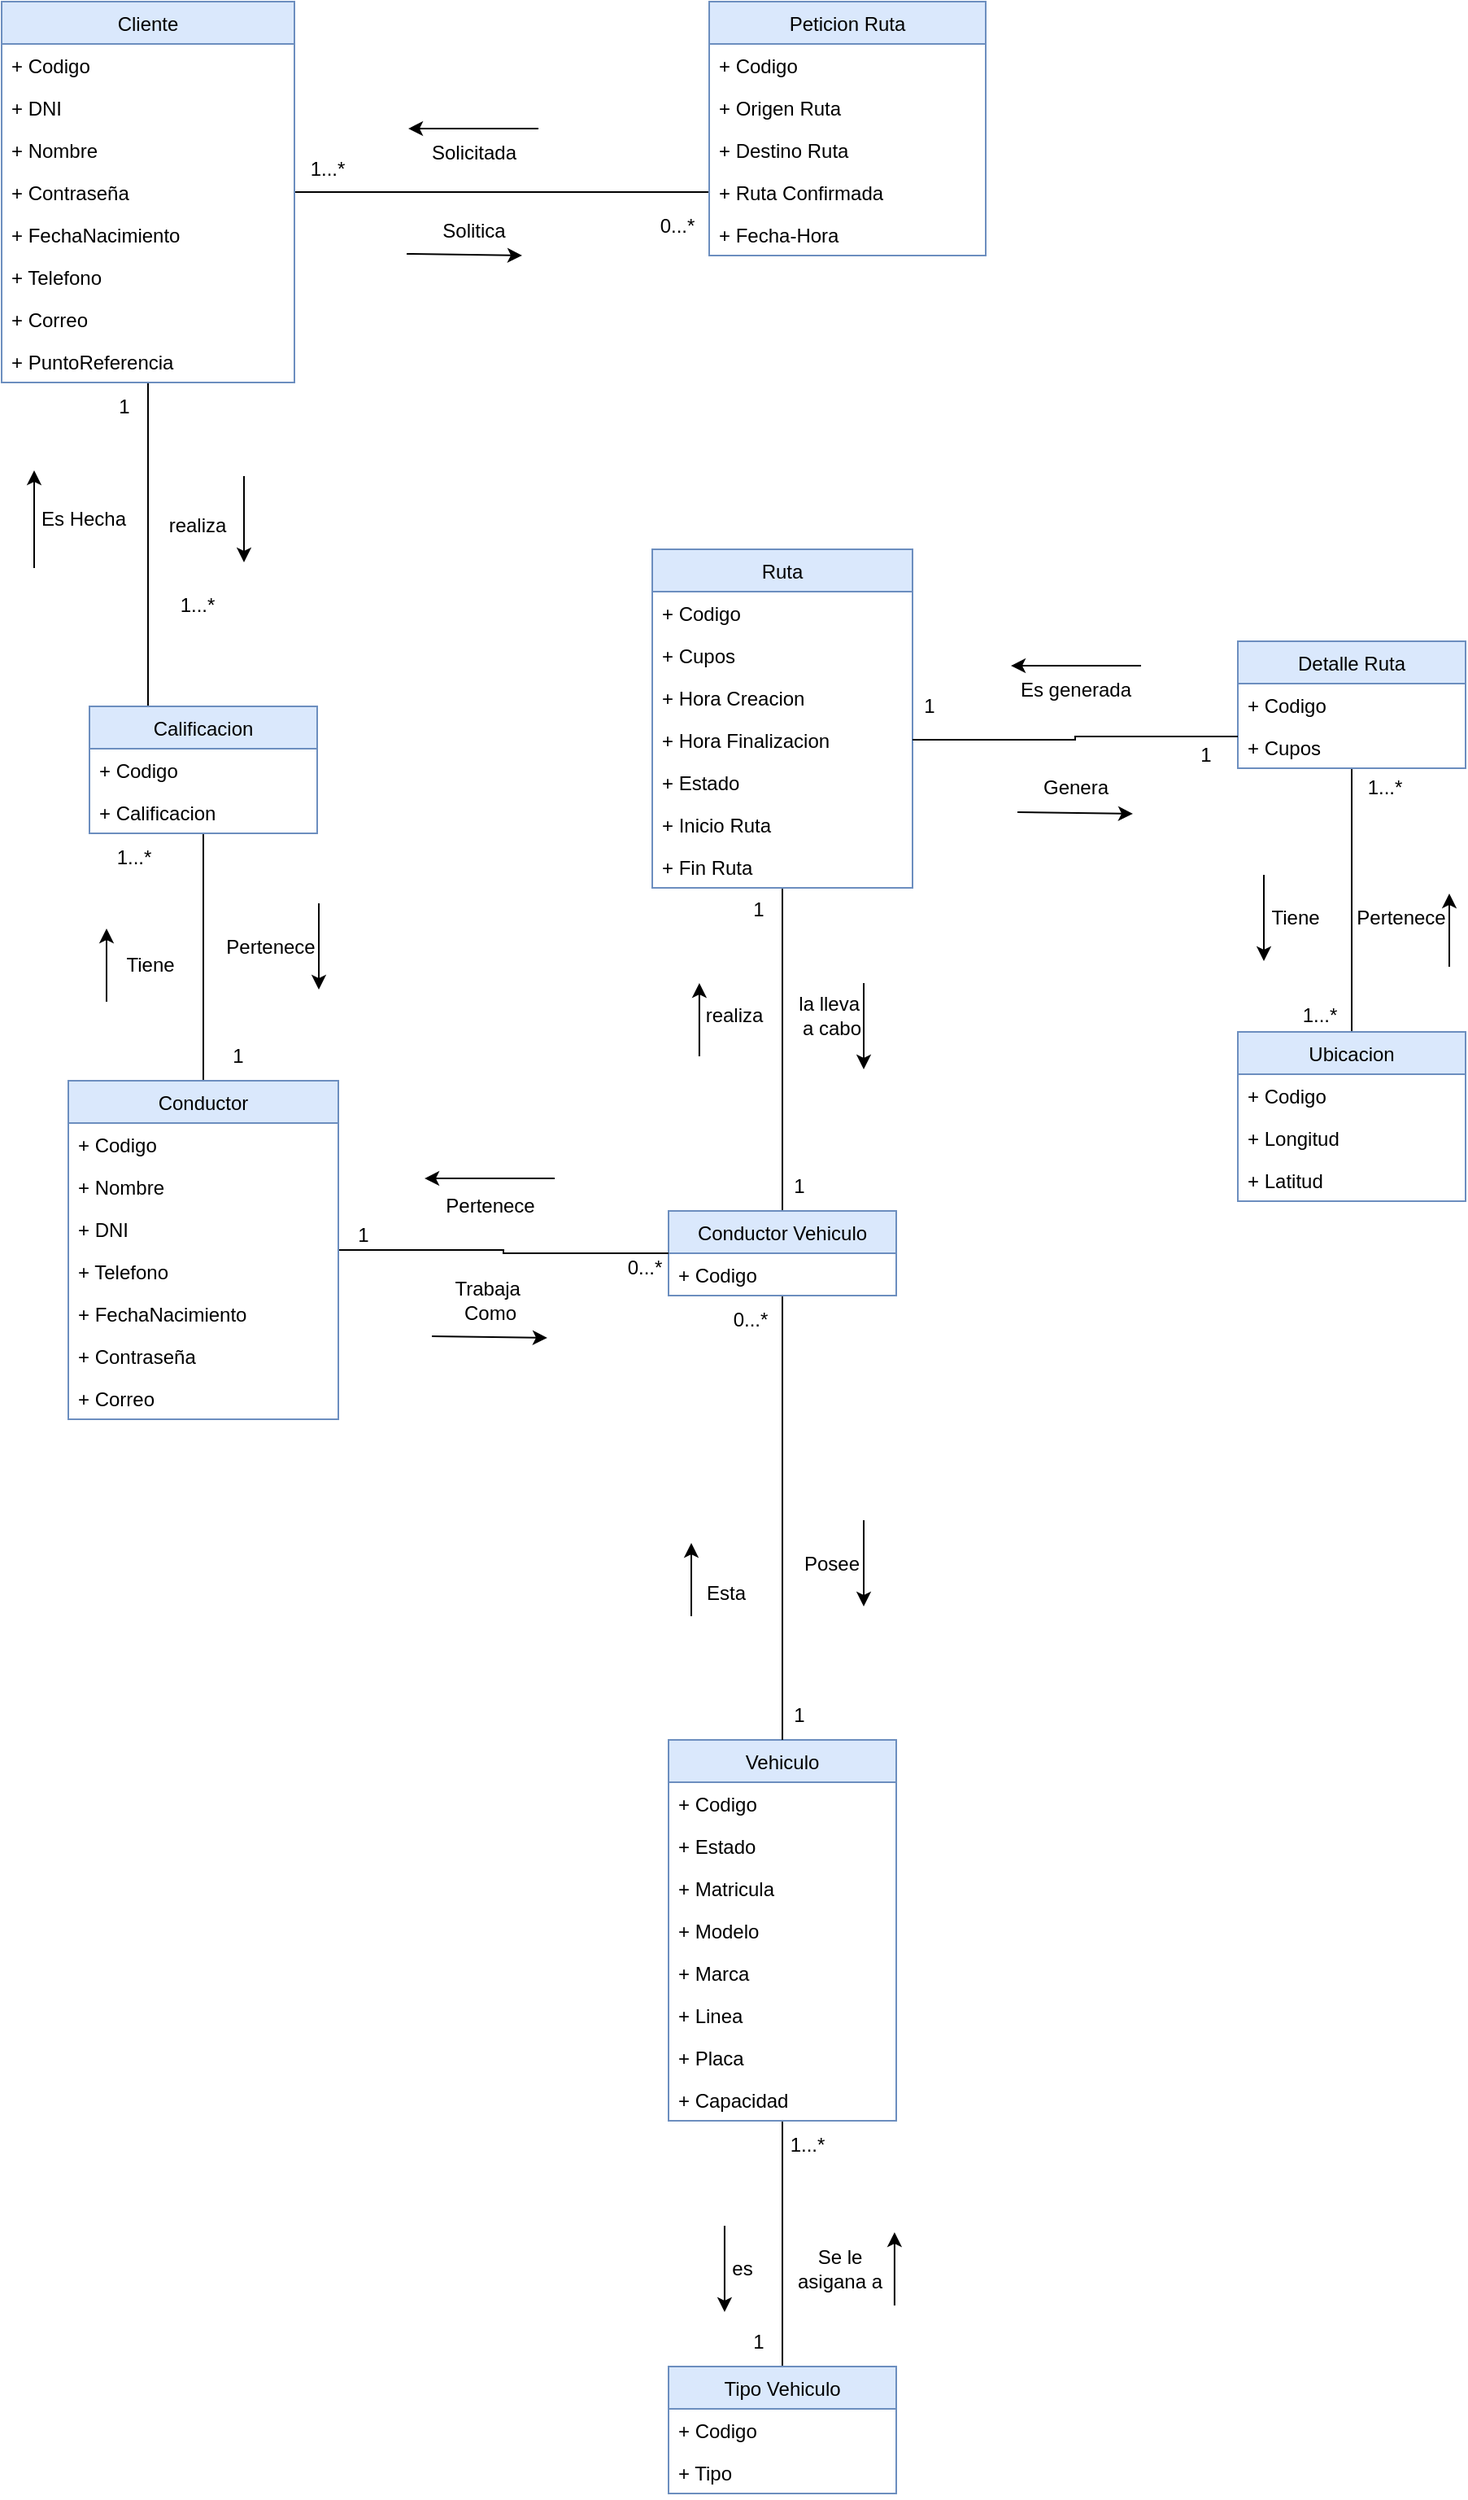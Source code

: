 <mxfile version="20.3.0" type="device"><diagram id="MvNcZPDzvmctXb-Us_X9" name="Página-1"><mxGraphModel dx="832" dy="1508" grid="1" gridSize="10" guides="1" tooltips="1" connect="1" arrows="1" fold="1" page="1" pageScale="1" pageWidth="827" pageHeight="1169" math="0" shadow="0"><root><mxCell id="0"/><mxCell id="1" parent="0"/><mxCell id="CkPw3NZtNuUhsFZViZ90-74" style="edgeStyle=orthogonalEdgeStyle;rounded=0;orthogonalLoop=1;jettySize=auto;html=1;endArrow=none;endFill=0;" edge="1" parent="1" source="CkPw3NZtNuUhsFZViZ90-1" target="CkPw3NZtNuUhsFZViZ90-5"><mxGeometry relative="1" as="geometry"><Array as="points"><mxPoint x="140" y="380"/><mxPoint x="140" y="380"/></Array></mxGeometry></mxCell><mxCell id="CkPw3NZtNuUhsFZViZ90-118" style="edgeStyle=orthogonalEdgeStyle;rounded=0;orthogonalLoop=1;jettySize=auto;html=1;endArrow=none;endFill=0;" edge="1" parent="1" source="CkPw3NZtNuUhsFZViZ90-1" target="CkPw3NZtNuUhsFZViZ90-71"><mxGeometry relative="1" as="geometry"/></mxCell><mxCell id="CkPw3NZtNuUhsFZViZ90-1" value="Cliente" style="swimlane;fontStyle=0;childLayout=stackLayout;horizontal=1;startSize=26;fillColor=#dae8fc;horizontalStack=0;resizeParent=1;resizeParentMax=0;resizeLast=0;collapsible=1;marginBottom=0;strokeColor=#6c8ebf;" vertex="1" parent="1"><mxGeometry x="50" y="27" width="180" height="234" as="geometry"><mxRectangle x="50" y="27" width="100" height="30" as="alternateBounds"/></mxGeometry></mxCell><mxCell id="CkPw3NZtNuUhsFZViZ90-2" value="+ Codigo" style="text;strokeColor=none;fillColor=none;align=left;verticalAlign=top;spacingLeft=4;spacingRight=4;overflow=hidden;rotatable=0;points=[[0,0.5],[1,0.5]];portConstraint=eastwest;" vertex="1" parent="CkPw3NZtNuUhsFZViZ90-1"><mxGeometry y="26" width="180" height="26" as="geometry"/></mxCell><mxCell id="CkPw3NZtNuUhsFZViZ90-4" value="+ DNI" style="text;strokeColor=none;fillColor=none;align=left;verticalAlign=top;spacingLeft=4;spacingRight=4;overflow=hidden;rotatable=0;points=[[0,0.5],[1,0.5]];portConstraint=eastwest;" vertex="1" parent="CkPw3NZtNuUhsFZViZ90-1"><mxGeometry y="52" width="180" height="26" as="geometry"/></mxCell><mxCell id="CkPw3NZtNuUhsFZViZ90-46" value="+ Nombre" style="text;strokeColor=none;fillColor=none;align=left;verticalAlign=top;spacingLeft=4;spacingRight=4;overflow=hidden;rotatable=0;points=[[0,0.5],[1,0.5]];portConstraint=eastwest;" vertex="1" parent="CkPw3NZtNuUhsFZViZ90-1"><mxGeometry y="78" width="180" height="26" as="geometry"/></mxCell><mxCell id="CkPw3NZtNuUhsFZViZ90-47" value="+ Contraseña" style="text;strokeColor=none;fillColor=none;align=left;verticalAlign=top;spacingLeft=4;spacingRight=4;overflow=hidden;rotatable=0;points=[[0,0.5],[1,0.5]];portConstraint=eastwest;" vertex="1" parent="CkPw3NZtNuUhsFZViZ90-1"><mxGeometry y="104" width="180" height="26" as="geometry"/></mxCell><mxCell id="CkPw3NZtNuUhsFZViZ90-49" value="+ FechaNacimiento" style="text;strokeColor=none;fillColor=none;align=left;verticalAlign=top;spacingLeft=4;spacingRight=4;overflow=hidden;rotatable=0;points=[[0,0.5],[1,0.5]];portConstraint=eastwest;" vertex="1" parent="CkPw3NZtNuUhsFZViZ90-1"><mxGeometry y="130" width="180" height="26" as="geometry"/></mxCell><mxCell id="CkPw3NZtNuUhsFZViZ90-50" value="+ Telefono" style="text;strokeColor=none;fillColor=none;align=left;verticalAlign=top;spacingLeft=4;spacingRight=4;overflow=hidden;rotatable=0;points=[[0,0.5],[1,0.5]];portConstraint=eastwest;" vertex="1" parent="CkPw3NZtNuUhsFZViZ90-1"><mxGeometry y="156" width="180" height="26" as="geometry"/></mxCell><mxCell id="CkPw3NZtNuUhsFZViZ90-51" value="+ Correo" style="text;strokeColor=none;fillColor=none;align=left;verticalAlign=top;spacingLeft=4;spacingRight=4;overflow=hidden;rotatable=0;points=[[0,0.5],[1,0.5]];portConstraint=eastwest;" vertex="1" parent="CkPw3NZtNuUhsFZViZ90-1"><mxGeometry y="182" width="180" height="26" as="geometry"/></mxCell><mxCell id="CkPw3NZtNuUhsFZViZ90-52" value="+ PuntoReferencia" style="text;strokeColor=none;fillColor=none;align=left;verticalAlign=top;spacingLeft=4;spacingRight=4;overflow=hidden;rotatable=0;points=[[0,0.5],[1,0.5]];portConstraint=eastwest;" vertex="1" parent="CkPw3NZtNuUhsFZViZ90-1"><mxGeometry y="208" width="180" height="26" as="geometry"/></mxCell><mxCell id="CkPw3NZtNuUhsFZViZ90-81" style="edgeStyle=orthogonalEdgeStyle;rounded=0;orthogonalLoop=1;jettySize=auto;html=1;entryX=0.5;entryY=0;entryDx=0;entryDy=0;endArrow=none;endFill=0;" edge="1" parent="1" source="CkPw3NZtNuUhsFZViZ90-5" target="CkPw3NZtNuUhsFZViZ90-17"><mxGeometry relative="1" as="geometry"/></mxCell><mxCell id="CkPw3NZtNuUhsFZViZ90-5" value="Calificacion" style="swimlane;fontStyle=0;childLayout=stackLayout;horizontal=1;startSize=26;fillColor=#dae8fc;horizontalStack=0;resizeParent=1;resizeParentMax=0;resizeLast=0;collapsible=1;marginBottom=0;strokeColor=#6c8ebf;" vertex="1" parent="1"><mxGeometry x="104" y="460" width="140" height="78" as="geometry"><mxRectangle x="104" y="460" width="100" height="30" as="alternateBounds"/></mxGeometry></mxCell><mxCell id="CkPw3NZtNuUhsFZViZ90-7" value="+ Codigo" style="text;strokeColor=none;fillColor=none;align=left;verticalAlign=top;spacingLeft=4;spacingRight=4;overflow=hidden;rotatable=0;points=[[0,0.5],[1,0.5]];portConstraint=eastwest;" vertex="1" parent="CkPw3NZtNuUhsFZViZ90-5"><mxGeometry y="26" width="140" height="26" as="geometry"/></mxCell><mxCell id="CkPw3NZtNuUhsFZViZ90-8" value="+ Calificacion" style="text;strokeColor=none;fillColor=none;align=left;verticalAlign=top;spacingLeft=4;spacingRight=4;overflow=hidden;rotatable=0;points=[[0,0.5],[1,0.5]];portConstraint=eastwest;" vertex="1" parent="CkPw3NZtNuUhsFZViZ90-5"><mxGeometry y="52" width="140" height="26" as="geometry"/></mxCell><mxCell id="CkPw3NZtNuUhsFZViZ90-104" style="edgeStyle=orthogonalEdgeStyle;rounded=0;orthogonalLoop=1;jettySize=auto;html=1;endArrow=none;endFill=0;" edge="1" parent="1" source="CkPw3NZtNuUhsFZViZ90-9" target="CkPw3NZtNuUhsFZViZ90-22"><mxGeometry relative="1" as="geometry"/></mxCell><mxCell id="CkPw3NZtNuUhsFZViZ90-9" value="Vehiculo" style="swimlane;fontStyle=0;childLayout=stackLayout;horizontal=1;startSize=26;fillColor=#dae8fc;horizontalStack=0;resizeParent=1;resizeParentMax=0;resizeLast=0;collapsible=1;marginBottom=0;strokeColor=#6c8ebf;" vertex="1" parent="1"><mxGeometry x="460" y="1095" width="140" height="234" as="geometry"><mxRectangle x="480" y="1090" width="100" height="30" as="alternateBounds"/></mxGeometry></mxCell><mxCell id="CkPw3NZtNuUhsFZViZ90-10" value="+ Codigo" style="text;strokeColor=none;fillColor=none;align=left;verticalAlign=top;spacingLeft=4;spacingRight=4;overflow=hidden;rotatable=0;points=[[0,0.5],[1,0.5]];portConstraint=eastwest;" vertex="1" parent="CkPw3NZtNuUhsFZViZ90-9"><mxGeometry y="26" width="140" height="26" as="geometry"/></mxCell><mxCell id="CkPw3NZtNuUhsFZViZ90-11" value="+ Estado" style="text;strokeColor=none;fillColor=none;align=left;verticalAlign=top;spacingLeft=4;spacingRight=4;overflow=hidden;rotatable=0;points=[[0,0.5],[1,0.5]];portConstraint=eastwest;" vertex="1" parent="CkPw3NZtNuUhsFZViZ90-9"><mxGeometry y="52" width="140" height="26" as="geometry"/></mxCell><mxCell id="CkPw3NZtNuUhsFZViZ90-12" value="+ Matricula" style="text;strokeColor=none;fillColor=none;align=left;verticalAlign=top;spacingLeft=4;spacingRight=4;overflow=hidden;rotatable=0;points=[[0,0.5],[1,0.5]];portConstraint=eastwest;" vertex="1" parent="CkPw3NZtNuUhsFZViZ90-9"><mxGeometry y="78" width="140" height="26" as="geometry"/></mxCell><mxCell id="CkPw3NZtNuUhsFZViZ90-60" value="+ Modelo" style="text;strokeColor=none;fillColor=none;align=left;verticalAlign=top;spacingLeft=4;spacingRight=4;overflow=hidden;rotatable=0;points=[[0,0.5],[1,0.5]];portConstraint=eastwest;" vertex="1" parent="CkPw3NZtNuUhsFZViZ90-9"><mxGeometry y="104" width="140" height="26" as="geometry"/></mxCell><mxCell id="CkPw3NZtNuUhsFZViZ90-61" value="+ Marca" style="text;strokeColor=none;fillColor=none;align=left;verticalAlign=top;spacingLeft=4;spacingRight=4;overflow=hidden;rotatable=0;points=[[0,0.5],[1,0.5]];portConstraint=eastwest;" vertex="1" parent="CkPw3NZtNuUhsFZViZ90-9"><mxGeometry y="130" width="140" height="26" as="geometry"/></mxCell><mxCell id="CkPw3NZtNuUhsFZViZ90-62" value="+ Linea" style="text;strokeColor=none;fillColor=none;align=left;verticalAlign=top;spacingLeft=4;spacingRight=4;overflow=hidden;rotatable=0;points=[[0,0.5],[1,0.5]];portConstraint=eastwest;" vertex="1" parent="CkPw3NZtNuUhsFZViZ90-9"><mxGeometry y="156" width="140" height="26" as="geometry"/></mxCell><mxCell id="CkPw3NZtNuUhsFZViZ90-63" value="+ Placa" style="text;strokeColor=none;fillColor=none;align=left;verticalAlign=top;spacingLeft=4;spacingRight=4;overflow=hidden;rotatable=0;points=[[0,0.5],[1,0.5]];portConstraint=eastwest;" vertex="1" parent="CkPw3NZtNuUhsFZViZ90-9"><mxGeometry y="182" width="140" height="26" as="geometry"/></mxCell><mxCell id="CkPw3NZtNuUhsFZViZ90-64" value="+ Capacidad" style="text;strokeColor=none;fillColor=none;align=left;verticalAlign=top;spacingLeft=4;spacingRight=4;overflow=hidden;rotatable=0;points=[[0,0.5],[1,0.5]];portConstraint=eastwest;" vertex="1" parent="CkPw3NZtNuUhsFZViZ90-9"><mxGeometry y="208" width="140" height="26" as="geometry"/></mxCell><mxCell id="CkPw3NZtNuUhsFZViZ90-96" style="edgeStyle=orthogonalEdgeStyle;rounded=0;orthogonalLoop=1;jettySize=auto;html=1;endArrow=none;endFill=0;entryX=0.5;entryY=0;entryDx=0;entryDy=0;" edge="1" parent="1" source="CkPw3NZtNuUhsFZViZ90-13" target="CkPw3NZtNuUhsFZViZ90-9"><mxGeometry relative="1" as="geometry"><mxPoint x="530" y="1000" as="targetPoint"/></mxGeometry></mxCell><mxCell id="CkPw3NZtNuUhsFZViZ90-111" style="edgeStyle=orthogonalEdgeStyle;rounded=0;orthogonalLoop=1;jettySize=auto;html=1;entryX=0.5;entryY=1;entryDx=0;entryDy=0;endArrow=none;endFill=0;" edge="1" parent="1" source="CkPw3NZtNuUhsFZViZ90-13" target="CkPw3NZtNuUhsFZViZ90-30"><mxGeometry relative="1" as="geometry"/></mxCell><mxCell id="CkPw3NZtNuUhsFZViZ90-13" value="Conductor Vehiculo" style="swimlane;fontStyle=0;childLayout=stackLayout;horizontal=1;startSize=26;fillColor=#dae8fc;horizontalStack=0;resizeParent=1;resizeParentMax=0;resizeLast=0;collapsible=1;marginBottom=0;strokeColor=#6c8ebf;" vertex="1" parent="1"><mxGeometry x="460" y="770" width="140" height="52" as="geometry"><mxRectangle x="460" y="780" width="100" height="30" as="alternateBounds"/></mxGeometry></mxCell><mxCell id="CkPw3NZtNuUhsFZViZ90-14" value="+ Codigo" style="text;strokeColor=none;fillColor=none;align=left;verticalAlign=top;spacingLeft=4;spacingRight=4;overflow=hidden;rotatable=0;points=[[0,0.5],[1,0.5]];portConstraint=eastwest;" vertex="1" parent="CkPw3NZtNuUhsFZViZ90-13"><mxGeometry y="26" width="140" height="26" as="geometry"/></mxCell><mxCell id="CkPw3NZtNuUhsFZViZ90-88" style="edgeStyle=orthogonalEdgeStyle;rounded=0;orthogonalLoop=1;jettySize=auto;html=1;entryX=0;entryY=0.5;entryDx=0;entryDy=0;endArrow=none;endFill=0;" edge="1" parent="1" source="CkPw3NZtNuUhsFZViZ90-17" target="CkPw3NZtNuUhsFZViZ90-13"><mxGeometry relative="1" as="geometry"/></mxCell><mxCell id="CkPw3NZtNuUhsFZViZ90-17" value="Conductor" style="swimlane;fontStyle=0;childLayout=stackLayout;horizontal=1;startSize=26;fillColor=#dae8fc;horizontalStack=0;resizeParent=1;resizeParentMax=0;resizeLast=0;collapsible=1;marginBottom=0;strokeColor=#6c8ebf;" vertex="1" parent="1"><mxGeometry x="91" y="690" width="166" height="208" as="geometry"><mxRectangle x="130" y="690" width="100" height="30" as="alternateBounds"/></mxGeometry></mxCell><mxCell id="CkPw3NZtNuUhsFZViZ90-18" value="+ Codigo" style="text;strokeColor=none;fillColor=none;align=left;verticalAlign=top;spacingLeft=4;spacingRight=4;overflow=hidden;rotatable=0;points=[[0,0.5],[1,0.5]];portConstraint=eastwest;" vertex="1" parent="CkPw3NZtNuUhsFZViZ90-17"><mxGeometry y="26" width="166" height="26" as="geometry"/></mxCell><mxCell id="CkPw3NZtNuUhsFZViZ90-19" value="+ Nombre" style="text;strokeColor=none;fillColor=none;align=left;verticalAlign=top;spacingLeft=4;spacingRight=4;overflow=hidden;rotatable=0;points=[[0,0.5],[1,0.5]];portConstraint=eastwest;" vertex="1" parent="CkPw3NZtNuUhsFZViZ90-17"><mxGeometry y="52" width="166" height="26" as="geometry"/></mxCell><mxCell id="CkPw3NZtNuUhsFZViZ90-20" value="+ DNI" style="text;strokeColor=none;fillColor=none;align=left;verticalAlign=top;spacingLeft=4;spacingRight=4;overflow=hidden;rotatable=0;points=[[0,0.5],[1,0.5]];portConstraint=eastwest;" vertex="1" parent="CkPw3NZtNuUhsFZViZ90-17"><mxGeometry y="78" width="166" height="26" as="geometry"/></mxCell><mxCell id="CkPw3NZtNuUhsFZViZ90-53" value="+ Telefono" style="text;strokeColor=none;fillColor=none;align=left;verticalAlign=top;spacingLeft=4;spacingRight=4;overflow=hidden;rotatable=0;points=[[0,0.5],[1,0.5]];portConstraint=eastwest;" vertex="1" parent="CkPw3NZtNuUhsFZViZ90-17"><mxGeometry y="104" width="166" height="26" as="geometry"/></mxCell><mxCell id="CkPw3NZtNuUhsFZViZ90-54" value="+ FechaNacimiento" style="text;strokeColor=none;fillColor=none;align=left;verticalAlign=top;spacingLeft=4;spacingRight=4;overflow=hidden;rotatable=0;points=[[0,0.5],[1,0.5]];portConstraint=eastwest;" vertex="1" parent="CkPw3NZtNuUhsFZViZ90-17"><mxGeometry y="130" width="166" height="26" as="geometry"/></mxCell><mxCell id="CkPw3NZtNuUhsFZViZ90-55" value="+ Contraseña" style="text;strokeColor=none;fillColor=none;align=left;verticalAlign=top;spacingLeft=4;spacingRight=4;overflow=hidden;rotatable=0;points=[[0,0.5],[1,0.5]];portConstraint=eastwest;" vertex="1" parent="CkPw3NZtNuUhsFZViZ90-17"><mxGeometry y="156" width="166" height="26" as="geometry"/></mxCell><mxCell id="CkPw3NZtNuUhsFZViZ90-56" value="+ Correo  " style="text;strokeColor=none;fillColor=none;align=left;verticalAlign=top;spacingLeft=4;spacingRight=4;overflow=hidden;rotatable=0;points=[[0,0.5],[1,0.5]];portConstraint=eastwest;" vertex="1" parent="CkPw3NZtNuUhsFZViZ90-17"><mxGeometry y="182" width="166" height="26" as="geometry"/></mxCell><mxCell id="CkPw3NZtNuUhsFZViZ90-22" value="Tipo Vehiculo" style="swimlane;fontStyle=0;childLayout=stackLayout;horizontal=1;startSize=26;fillColor=#dae8fc;horizontalStack=0;resizeParent=1;resizeParentMax=0;resizeLast=0;collapsible=1;marginBottom=0;strokeColor=#6c8ebf;" vertex="1" parent="1"><mxGeometry x="460" y="1480" width="140" height="78" as="geometry"><mxRectangle x="480" y="1480" width="100" height="30" as="alternateBounds"/></mxGeometry></mxCell><mxCell id="CkPw3NZtNuUhsFZViZ90-23" value="+ Codigo" style="text;strokeColor=none;fillColor=none;align=left;verticalAlign=top;spacingLeft=4;spacingRight=4;overflow=hidden;rotatable=0;points=[[0,0.5],[1,0.5]];portConstraint=eastwest;" vertex="1" parent="CkPw3NZtNuUhsFZViZ90-22"><mxGeometry y="26" width="140" height="26" as="geometry"/></mxCell><mxCell id="CkPw3NZtNuUhsFZViZ90-24" value="+ Tipo" style="text;strokeColor=none;fillColor=none;align=left;verticalAlign=top;spacingLeft=4;spacingRight=4;overflow=hidden;rotatable=0;points=[[0,0.5],[1,0.5]];portConstraint=eastwest;" vertex="1" parent="CkPw3NZtNuUhsFZViZ90-22"><mxGeometry y="52" width="140" height="26" as="geometry"/></mxCell><mxCell id="CkPw3NZtNuUhsFZViZ90-26" value="Peticion Ruta" style="swimlane;fontStyle=0;childLayout=stackLayout;horizontal=1;startSize=26;fillColor=#dae8fc;horizontalStack=0;resizeParent=1;resizeParentMax=0;resizeLast=0;collapsible=1;marginBottom=0;strokeColor=#6c8ebf;" vertex="1" parent="1"><mxGeometry x="485" y="27" width="170" height="156" as="geometry"><mxRectangle x="470" y="60" width="100" height="30" as="alternateBounds"/></mxGeometry></mxCell><mxCell id="CkPw3NZtNuUhsFZViZ90-27" value="+ Codigo" style="text;strokeColor=none;fillColor=none;align=left;verticalAlign=top;spacingLeft=4;spacingRight=4;overflow=hidden;rotatable=0;points=[[0,0.5],[1,0.5]];portConstraint=eastwest;" vertex="1" parent="CkPw3NZtNuUhsFZViZ90-26"><mxGeometry y="26" width="170" height="26" as="geometry"/></mxCell><mxCell id="CkPw3NZtNuUhsFZViZ90-28" value="+ Origen Ruta" style="text;strokeColor=none;fillColor=none;align=left;verticalAlign=top;spacingLeft=4;spacingRight=4;overflow=hidden;rotatable=0;points=[[0,0.5],[1,0.5]];portConstraint=eastwest;" vertex="1" parent="CkPw3NZtNuUhsFZViZ90-26"><mxGeometry y="52" width="170" height="26" as="geometry"/></mxCell><mxCell id="CkPw3NZtNuUhsFZViZ90-29" value="+ Destino Ruta" style="text;strokeColor=none;fillColor=none;align=left;verticalAlign=top;spacingLeft=4;spacingRight=4;overflow=hidden;rotatable=0;points=[[0,0.5],[1,0.5]];portConstraint=eastwest;" vertex="1" parent="CkPw3NZtNuUhsFZViZ90-26"><mxGeometry y="78" width="170" height="26" as="geometry"/></mxCell><mxCell id="CkPw3NZtNuUhsFZViZ90-71" value="+ Ruta Confirmada" style="text;strokeColor=none;fillColor=none;align=left;verticalAlign=top;spacingLeft=4;spacingRight=4;overflow=hidden;rotatable=0;points=[[0,0.5],[1,0.5]];portConstraint=eastwest;" vertex="1" parent="CkPw3NZtNuUhsFZViZ90-26"><mxGeometry y="104" width="170" height="26" as="geometry"/></mxCell><mxCell id="CkPw3NZtNuUhsFZViZ90-73" value="+ Fecha-Hora" style="text;strokeColor=none;fillColor=none;align=left;verticalAlign=top;spacingLeft=4;spacingRight=4;overflow=hidden;rotatable=0;points=[[0,0.5],[1,0.5]];portConstraint=eastwest;" vertex="1" parent="CkPw3NZtNuUhsFZViZ90-26"><mxGeometry y="130" width="170" height="26" as="geometry"/></mxCell><mxCell id="CkPw3NZtNuUhsFZViZ90-30" value="Ruta" style="swimlane;fontStyle=0;childLayout=stackLayout;horizontal=1;startSize=26;fillColor=#dae8fc;horizontalStack=0;resizeParent=1;resizeParentMax=0;resizeLast=0;collapsible=1;marginBottom=0;strokeColor=#6c8ebf;" vertex="1" parent="1"><mxGeometry x="450" y="363.5" width="160" height="208" as="geometry"><mxRectangle x="480" y="460" width="100" height="30" as="alternateBounds"/></mxGeometry></mxCell><mxCell id="CkPw3NZtNuUhsFZViZ90-31" value="+ Codigo" style="text;strokeColor=none;fillColor=none;align=left;verticalAlign=top;spacingLeft=4;spacingRight=4;overflow=hidden;rotatable=0;points=[[0,0.5],[1,0.5]];portConstraint=eastwest;" vertex="1" parent="CkPw3NZtNuUhsFZViZ90-30"><mxGeometry y="26" width="160" height="26" as="geometry"/></mxCell><mxCell id="CkPw3NZtNuUhsFZViZ90-32" value="+ Cupos" style="text;strokeColor=none;fillColor=none;align=left;verticalAlign=top;spacingLeft=4;spacingRight=4;overflow=hidden;rotatable=0;points=[[0,0.5],[1,0.5]];portConstraint=eastwest;" vertex="1" parent="CkPw3NZtNuUhsFZViZ90-30"><mxGeometry y="52" width="160" height="26" as="geometry"/></mxCell><mxCell id="CkPw3NZtNuUhsFZViZ90-33" value="+ Hora Creacion" style="text;strokeColor=none;fillColor=none;align=left;verticalAlign=top;spacingLeft=4;spacingRight=4;overflow=hidden;rotatable=0;points=[[0,0.5],[1,0.5]];portConstraint=eastwest;" vertex="1" parent="CkPw3NZtNuUhsFZViZ90-30"><mxGeometry y="78" width="160" height="26" as="geometry"/></mxCell><mxCell id="CkPw3NZtNuUhsFZViZ90-65" value="+ Hora Finalizacion" style="text;strokeColor=none;fillColor=none;align=left;verticalAlign=top;spacingLeft=4;spacingRight=4;overflow=hidden;rotatable=0;points=[[0,0.5],[1,0.5]];portConstraint=eastwest;" vertex="1" parent="CkPw3NZtNuUhsFZViZ90-30"><mxGeometry y="104" width="160" height="26" as="geometry"/></mxCell><mxCell id="CkPw3NZtNuUhsFZViZ90-66" value="+ Estado" style="text;strokeColor=none;fillColor=none;align=left;verticalAlign=top;spacingLeft=4;spacingRight=4;overflow=hidden;rotatable=0;points=[[0,0.5],[1,0.5]];portConstraint=eastwest;" vertex="1" parent="CkPw3NZtNuUhsFZViZ90-30"><mxGeometry y="130" width="160" height="26" as="geometry"/></mxCell><mxCell id="CkPw3NZtNuUhsFZViZ90-67" value="+ Inicio Ruta" style="text;strokeColor=none;fillColor=none;align=left;verticalAlign=top;spacingLeft=4;spacingRight=4;overflow=hidden;rotatable=0;points=[[0,0.5],[1,0.5]];portConstraint=eastwest;" vertex="1" parent="CkPw3NZtNuUhsFZViZ90-30"><mxGeometry y="156" width="160" height="26" as="geometry"/></mxCell><mxCell id="CkPw3NZtNuUhsFZViZ90-68" value="+ Fin Ruta" style="text;strokeColor=none;fillColor=none;align=left;verticalAlign=top;spacingLeft=4;spacingRight=4;overflow=hidden;rotatable=0;points=[[0,0.5],[1,0.5]];portConstraint=eastwest;" vertex="1" parent="CkPw3NZtNuUhsFZViZ90-30"><mxGeometry y="182" width="160" height="26" as="geometry"/></mxCell><mxCell id="CkPw3NZtNuUhsFZViZ90-132" style="edgeStyle=orthogonalEdgeStyle;rounded=0;orthogonalLoop=1;jettySize=auto;html=1;endArrow=none;endFill=0;" edge="1" parent="1" source="CkPw3NZtNuUhsFZViZ90-38" target="CkPw3NZtNuUhsFZViZ90-42"><mxGeometry relative="1" as="geometry"/></mxCell><mxCell id="CkPw3NZtNuUhsFZViZ90-38" value="Detalle Ruta" style="swimlane;fontStyle=0;childLayout=stackLayout;horizontal=1;startSize=26;fillColor=#dae8fc;horizontalStack=0;resizeParent=1;resizeParentMax=0;resizeLast=0;collapsible=1;marginBottom=0;strokeColor=#6c8ebf;" vertex="1" parent="1"><mxGeometry x="810" y="420" width="140" height="78" as="geometry"><mxRectangle x="470" y="470" width="100" height="30" as="alternateBounds"/></mxGeometry></mxCell><mxCell id="CkPw3NZtNuUhsFZViZ90-39" value="+ Codigo" style="text;strokeColor=none;fillColor=none;align=left;verticalAlign=top;spacingLeft=4;spacingRight=4;overflow=hidden;rotatable=0;points=[[0,0.5],[1,0.5]];portConstraint=eastwest;" vertex="1" parent="CkPw3NZtNuUhsFZViZ90-38"><mxGeometry y="26" width="140" height="26" as="geometry"/></mxCell><mxCell id="CkPw3NZtNuUhsFZViZ90-40" value="+ Cupos" style="text;strokeColor=none;fillColor=none;align=left;verticalAlign=top;spacingLeft=4;spacingRight=4;overflow=hidden;rotatable=0;points=[[0,0.5],[1,0.5]];portConstraint=eastwest;" vertex="1" parent="CkPw3NZtNuUhsFZViZ90-38"><mxGeometry y="52" width="140" height="26" as="geometry"/></mxCell><mxCell id="CkPw3NZtNuUhsFZViZ90-42" value="Ubicacion" style="swimlane;fontStyle=0;childLayout=stackLayout;horizontal=1;startSize=26;fillColor=#dae8fc;horizontalStack=0;resizeParent=1;resizeParentMax=0;resizeLast=0;collapsible=1;marginBottom=0;strokeColor=#6c8ebf;" vertex="1" parent="1"><mxGeometry x="810" y="660" width="140" height="104" as="geometry"><mxRectangle x="827" y="665" width="100" height="30" as="alternateBounds"/></mxGeometry></mxCell><mxCell id="CkPw3NZtNuUhsFZViZ90-43" value="+ Codigo" style="text;strokeColor=none;fillColor=none;align=left;verticalAlign=top;spacingLeft=4;spacingRight=4;overflow=hidden;rotatable=0;points=[[0,0.5],[1,0.5]];portConstraint=eastwest;" vertex="1" parent="CkPw3NZtNuUhsFZViZ90-42"><mxGeometry y="26" width="140" height="26" as="geometry"/></mxCell><mxCell id="CkPw3NZtNuUhsFZViZ90-44" value="+ Longitud" style="text;strokeColor=none;fillColor=none;align=left;verticalAlign=top;spacingLeft=4;spacingRight=4;overflow=hidden;rotatable=0;points=[[0,0.5],[1,0.5]];portConstraint=eastwest;" vertex="1" parent="CkPw3NZtNuUhsFZViZ90-42"><mxGeometry y="52" width="140" height="26" as="geometry"/></mxCell><mxCell id="CkPw3NZtNuUhsFZViZ90-45" value="+ Latitud" style="text;strokeColor=none;fillColor=none;align=left;verticalAlign=top;spacingLeft=4;spacingRight=4;overflow=hidden;rotatable=0;points=[[0,0.5],[1,0.5]];portConstraint=eastwest;" vertex="1" parent="CkPw3NZtNuUhsFZViZ90-42"><mxGeometry y="78" width="140" height="26" as="geometry"/></mxCell><mxCell id="CkPw3NZtNuUhsFZViZ90-75" value="realiza" style="text;html=1;align=center;verticalAlign=middle;resizable=0;points=[];autosize=1;strokeColor=none;fillColor=none;" vertex="1" parent="1"><mxGeometry x="140" y="333.5" width="60" height="30" as="geometry"/></mxCell><mxCell id="CkPw3NZtNuUhsFZViZ90-76" value="Es Hecha" style="text;html=1;align=center;verticalAlign=middle;resizable=0;points=[];autosize=1;strokeColor=none;fillColor=none;" vertex="1" parent="1"><mxGeometry x="60" y="330" width="80" height="30" as="geometry"/></mxCell><mxCell id="CkPw3NZtNuUhsFZViZ90-77" value="" style="endArrow=classic;html=1;rounded=0;" edge="1" parent="1"><mxGeometry width="50" height="50" relative="1" as="geometry"><mxPoint x="70" y="375" as="sourcePoint"/><mxPoint x="70" y="315" as="targetPoint"/></mxGeometry></mxCell><mxCell id="CkPw3NZtNuUhsFZViZ90-78" value="" style="endArrow=classic;html=1;rounded=0;" edge="1" parent="1"><mxGeometry width="50" height="50" relative="1" as="geometry"><mxPoint x="199" y="318.5" as="sourcePoint"/><mxPoint x="199" y="371.5" as="targetPoint"/></mxGeometry></mxCell><mxCell id="CkPw3NZtNuUhsFZViZ90-79" value="1" style="text;html=1;align=center;verticalAlign=middle;resizable=0;points=[];autosize=1;strokeColor=none;fillColor=none;" vertex="1" parent="1"><mxGeometry x="110" y="261" width="30" height="30" as="geometry"/></mxCell><mxCell id="CkPw3NZtNuUhsFZViZ90-80" value="1...*" style="text;html=1;align=center;verticalAlign=middle;resizable=0;points=[];autosize=1;strokeColor=none;fillColor=none;" vertex="1" parent="1"><mxGeometry x="150" y="383" width="40" height="30" as="geometry"/></mxCell><mxCell id="CkPw3NZtNuUhsFZViZ90-82" value="Pertenece" style="text;html=1;align=center;verticalAlign=middle;resizable=0;points=[];autosize=1;strokeColor=none;fillColor=none;" vertex="1" parent="1"><mxGeometry x="175" y="592.5" width="80" height="30" as="geometry"/></mxCell><mxCell id="CkPw3NZtNuUhsFZViZ90-83" value="Tiene" style="text;html=1;align=center;verticalAlign=middle;resizable=0;points=[];autosize=1;strokeColor=none;fillColor=none;" vertex="1" parent="1"><mxGeometry x="115.5" y="604" width="50" height="30" as="geometry"/></mxCell><mxCell id="CkPw3NZtNuUhsFZViZ90-84" value="" style="endArrow=classic;html=1;rounded=0;" edge="1" parent="1"><mxGeometry width="50" height="50" relative="1" as="geometry"><mxPoint x="114.5" y="641.5" as="sourcePoint"/><mxPoint x="114.5" y="596.5" as="targetPoint"/></mxGeometry></mxCell><mxCell id="CkPw3NZtNuUhsFZViZ90-85" value="" style="endArrow=classic;html=1;rounded=0;" edge="1" parent="1"><mxGeometry width="50" height="50" relative="1" as="geometry"><mxPoint x="245" y="581" as="sourcePoint"/><mxPoint x="245" y="634" as="targetPoint"/></mxGeometry></mxCell><mxCell id="CkPw3NZtNuUhsFZViZ90-86" value="1" style="text;html=1;align=center;verticalAlign=middle;resizable=0;points=[];autosize=1;strokeColor=none;fillColor=none;" vertex="1" parent="1"><mxGeometry x="180" y="660" width="30" height="30" as="geometry"/></mxCell><mxCell id="CkPw3NZtNuUhsFZViZ90-87" value="1...*" style="text;html=1;align=center;verticalAlign=middle;resizable=0;points=[];autosize=1;strokeColor=none;fillColor=none;" vertex="1" parent="1"><mxGeometry x="111" y="538" width="40" height="30" as="geometry"/></mxCell><mxCell id="CkPw3NZtNuUhsFZViZ90-89" value="Pertenece" style="text;html=1;align=center;verticalAlign=middle;resizable=0;points=[];autosize=1;strokeColor=none;fillColor=none;" vertex="1" parent="1"><mxGeometry x="310" y="752.01" width="80" height="30" as="geometry"/></mxCell><mxCell id="CkPw3NZtNuUhsFZViZ90-90" value="Trabaja&amp;nbsp;&lt;br&gt;Como" style="text;html=1;align=center;verticalAlign=middle;resizable=0;points=[];autosize=1;strokeColor=none;fillColor=none;" vertex="1" parent="1"><mxGeometry x="314.51" y="805" width="70" height="40" as="geometry"/></mxCell><mxCell id="CkPw3NZtNuUhsFZViZ90-91" value="" style="endArrow=classic;html=1;rounded=0;exitX=1;exitY=-0.067;exitDx=0;exitDy=0;exitPerimeter=0;" edge="1" parent="1" source="CkPw3NZtNuUhsFZViZ90-89"><mxGeometry width="50" height="50" relative="1" as="geometry"><mxPoint x="310" y="680.51" as="sourcePoint"/><mxPoint x="310" y="750.01" as="targetPoint"/></mxGeometry></mxCell><mxCell id="CkPw3NZtNuUhsFZViZ90-93" value="" style="endArrow=classic;html=1;rounded=0;exitX=0;exitY=1.05;exitDx=0;exitDy=0;exitPerimeter=0;entryX=1.014;entryY=1.075;entryDx=0;entryDy=0;entryPerimeter=0;" edge="1" parent="1" source="CkPw3NZtNuUhsFZViZ90-90" target="CkPw3NZtNuUhsFZViZ90-90"><mxGeometry width="50" height="50" relative="1" as="geometry"><mxPoint x="399.51" y="772.99" as="sourcePoint"/><mxPoint x="319.51" y="773" as="targetPoint"/></mxGeometry></mxCell><mxCell id="CkPw3NZtNuUhsFZViZ90-94" value="0...*" style="text;html=1;align=center;verticalAlign=middle;resizable=0;points=[];autosize=1;strokeColor=none;fillColor=none;" vertex="1" parent="1"><mxGeometry x="425" y="790" width="40" height="30" as="geometry"/></mxCell><mxCell id="CkPw3NZtNuUhsFZViZ90-95" value="1" style="text;html=1;align=center;verticalAlign=middle;resizable=0;points=[];autosize=1;strokeColor=none;fillColor=none;" vertex="1" parent="1"><mxGeometry x="257" y="770" width="30" height="30" as="geometry"/></mxCell><mxCell id="CkPw3NZtNuUhsFZViZ90-97" value="Posee" style="text;html=1;align=center;verticalAlign=middle;resizable=0;points=[];autosize=1;strokeColor=none;fillColor=none;" vertex="1" parent="1"><mxGeometry x="530" y="971.5" width="60" height="30" as="geometry"/></mxCell><mxCell id="CkPw3NZtNuUhsFZViZ90-99" value="Esta" style="text;html=1;align=center;verticalAlign=middle;resizable=0;points=[];autosize=1;strokeColor=none;fillColor=none;" vertex="1" parent="1"><mxGeometry x="470" y="990" width="50" height="30" as="geometry"/></mxCell><mxCell id="CkPw3NZtNuUhsFZViZ90-100" value="" style="endArrow=classic;html=1;rounded=0;" edge="1" parent="1"><mxGeometry width="50" height="50" relative="1" as="geometry"><mxPoint x="580" y="960" as="sourcePoint"/><mxPoint x="580" y="1013" as="targetPoint"/></mxGeometry></mxCell><mxCell id="CkPw3NZtNuUhsFZViZ90-101" value="" style="endArrow=classic;html=1;rounded=0;" edge="1" parent="1"><mxGeometry width="50" height="50" relative="1" as="geometry"><mxPoint x="474" y="1019" as="sourcePoint"/><mxPoint x="474" y="974" as="targetPoint"/></mxGeometry></mxCell><mxCell id="CkPw3NZtNuUhsFZViZ90-102" value="0...*" style="text;html=1;align=center;verticalAlign=middle;resizable=0;points=[];autosize=1;strokeColor=none;fillColor=none;" vertex="1" parent="1"><mxGeometry x="490" y="822" width="40" height="30" as="geometry"/></mxCell><mxCell id="CkPw3NZtNuUhsFZViZ90-103" value="1" style="text;html=1;align=center;verticalAlign=middle;resizable=0;points=[];autosize=1;strokeColor=none;fillColor=none;" vertex="1" parent="1"><mxGeometry x="525" y="1065" width="30" height="30" as="geometry"/></mxCell><mxCell id="CkPw3NZtNuUhsFZViZ90-105" value="Se le&lt;br&gt;asigana a" style="text;html=1;align=center;verticalAlign=middle;resizable=0;points=[];autosize=1;strokeColor=none;fillColor=none;" vertex="1" parent="1"><mxGeometry x="525" y="1400" width="80" height="40" as="geometry"/></mxCell><mxCell id="CkPw3NZtNuUhsFZViZ90-106" value="es" style="text;html=1;align=center;verticalAlign=middle;resizable=0;points=[];autosize=1;strokeColor=none;fillColor=none;" vertex="1" parent="1"><mxGeometry x="485" y="1405" width="40" height="30" as="geometry"/></mxCell><mxCell id="CkPw3NZtNuUhsFZViZ90-107" value="" style="endArrow=classic;html=1;rounded=0;" edge="1" parent="1"><mxGeometry width="50" height="50" relative="1" as="geometry"><mxPoint x="598.95" y="1442.5" as="sourcePoint"/><mxPoint x="598.95" y="1397.5" as="targetPoint"/></mxGeometry></mxCell><mxCell id="CkPw3NZtNuUhsFZViZ90-108" value="" style="endArrow=classic;html=1;rounded=0;" edge="1" parent="1"><mxGeometry width="50" height="50" relative="1" as="geometry"><mxPoint x="494.47" y="1393.5" as="sourcePoint"/><mxPoint x="494.47" y="1446.5" as="targetPoint"/></mxGeometry></mxCell><mxCell id="CkPw3NZtNuUhsFZViZ90-109" value="1" style="text;html=1;align=center;verticalAlign=middle;resizable=0;points=[];autosize=1;strokeColor=none;fillColor=none;" vertex="1" parent="1"><mxGeometry x="500" y="1450" width="30" height="30" as="geometry"/></mxCell><mxCell id="CkPw3NZtNuUhsFZViZ90-110" value="1...*" style="text;html=1;align=center;verticalAlign=middle;resizable=0;points=[];autosize=1;strokeColor=none;fillColor=none;" vertex="1" parent="1"><mxGeometry x="525" y="1329" width="40" height="30" as="geometry"/></mxCell><mxCell id="CkPw3NZtNuUhsFZViZ90-112" value="la lleva&amp;nbsp;&lt;br&gt;a cabo" style="text;html=1;align=center;verticalAlign=middle;resizable=0;points=[];autosize=1;strokeColor=none;fillColor=none;" vertex="1" parent="1"><mxGeometry x="530" y="630" width="60" height="40" as="geometry"/></mxCell><mxCell id="CkPw3NZtNuUhsFZViZ90-113" value="realiza" style="text;html=1;align=center;verticalAlign=middle;resizable=0;points=[];autosize=1;strokeColor=none;fillColor=none;" vertex="1" parent="1"><mxGeometry x="470" y="635" width="60" height="30" as="geometry"/></mxCell><mxCell id="CkPw3NZtNuUhsFZViZ90-114" value="" style="endArrow=classic;html=1;rounded=0;" edge="1" parent="1"><mxGeometry width="50" height="50" relative="1" as="geometry"><mxPoint x="580" y="630" as="sourcePoint"/><mxPoint x="580" y="683" as="targetPoint"/></mxGeometry></mxCell><mxCell id="CkPw3NZtNuUhsFZViZ90-115" value="" style="endArrow=classic;html=1;rounded=0;" edge="1" parent="1"><mxGeometry width="50" height="50" relative="1" as="geometry"><mxPoint x="478.95" y="675" as="sourcePoint"/><mxPoint x="478.95" y="630" as="targetPoint"/></mxGeometry></mxCell><mxCell id="CkPw3NZtNuUhsFZViZ90-116" value="1" style="text;html=1;align=center;verticalAlign=middle;resizable=0;points=[];autosize=1;strokeColor=none;fillColor=none;" vertex="1" parent="1"><mxGeometry x="500" y="570" width="30" height="30" as="geometry"/></mxCell><mxCell id="CkPw3NZtNuUhsFZViZ90-117" value="1" style="text;html=1;align=center;verticalAlign=middle;resizable=0;points=[];autosize=1;strokeColor=none;fillColor=none;" vertex="1" parent="1"><mxGeometry x="525" y="740" width="30" height="30" as="geometry"/></mxCell><mxCell id="CkPw3NZtNuUhsFZViZ90-119" value="Solitica" style="text;html=1;align=center;verticalAlign=middle;resizable=0;points=[];autosize=1;strokeColor=none;fillColor=none;" vertex="1" parent="1"><mxGeometry x="310" y="153" width="60" height="30" as="geometry"/></mxCell><mxCell id="CkPw3NZtNuUhsFZViZ90-120" value="Solicitada" style="text;html=1;align=center;verticalAlign=middle;resizable=0;points=[];autosize=1;strokeColor=none;fillColor=none;" vertex="1" parent="1"><mxGeometry x="300" y="105" width="80" height="30" as="geometry"/></mxCell><mxCell id="CkPw3NZtNuUhsFZViZ90-121" value="" style="endArrow=classic;html=1;rounded=0;exitX=1;exitY=-0.067;exitDx=0;exitDy=0;exitPerimeter=0;" edge="1" parent="1"><mxGeometry width="50" height="50" relative="1" as="geometry"><mxPoint x="380" y="105" as="sourcePoint"/><mxPoint x="300" y="105.01" as="targetPoint"/></mxGeometry></mxCell><mxCell id="CkPw3NZtNuUhsFZViZ90-122" value="" style="endArrow=classic;html=1;rounded=0;exitX=0;exitY=1.05;exitDx=0;exitDy=0;exitPerimeter=0;entryX=1.014;entryY=1.075;entryDx=0;entryDy=0;entryPerimeter=0;" edge="1" parent="1"><mxGeometry width="50" height="50" relative="1" as="geometry"><mxPoint x="299.02" y="181.95" as="sourcePoint"/><mxPoint x="370" y="182.95" as="targetPoint"/></mxGeometry></mxCell><mxCell id="CkPw3NZtNuUhsFZViZ90-123" value="0...*" style="text;html=1;align=center;verticalAlign=middle;resizable=0;points=[];autosize=1;strokeColor=none;fillColor=none;" vertex="1" parent="1"><mxGeometry x="445" y="150" width="40" height="30" as="geometry"/></mxCell><mxCell id="CkPw3NZtNuUhsFZViZ90-124" value="1...*" style="text;html=1;align=center;verticalAlign=middle;resizable=0;points=[];autosize=1;strokeColor=none;fillColor=none;" vertex="1" parent="1"><mxGeometry x="230" y="115" width="40" height="30" as="geometry"/></mxCell><mxCell id="CkPw3NZtNuUhsFZViZ90-125" style="edgeStyle=orthogonalEdgeStyle;rounded=0;orthogonalLoop=1;jettySize=auto;html=1;entryX=0;entryY=0.75;entryDx=0;entryDy=0;endArrow=none;endFill=0;" edge="1" parent="1" source="CkPw3NZtNuUhsFZViZ90-65" target="CkPw3NZtNuUhsFZViZ90-38"><mxGeometry relative="1" as="geometry"/></mxCell><mxCell id="CkPw3NZtNuUhsFZViZ90-126" value="Genera" style="text;html=1;align=center;verticalAlign=middle;resizable=0;points=[];autosize=1;strokeColor=none;fillColor=none;" vertex="1" parent="1"><mxGeometry x="680" y="495" width="60" height="30" as="geometry"/></mxCell><mxCell id="CkPw3NZtNuUhsFZViZ90-127" value="Es generada" style="text;html=1;align=center;verticalAlign=middle;resizable=0;points=[];autosize=1;strokeColor=none;fillColor=none;" vertex="1" parent="1"><mxGeometry x="665" y="435" width="90" height="30" as="geometry"/></mxCell><mxCell id="CkPw3NZtNuUhsFZViZ90-128" value="" style="endArrow=classic;html=1;rounded=0;exitX=1;exitY=-0.067;exitDx=0;exitDy=0;exitPerimeter=0;" edge="1" parent="1"><mxGeometry width="50" height="50" relative="1" as="geometry"><mxPoint x="750.49" y="435" as="sourcePoint"/><mxPoint x="670.49" y="435.01" as="targetPoint"/></mxGeometry></mxCell><mxCell id="CkPw3NZtNuUhsFZViZ90-129" value="" style="endArrow=classic;html=1;rounded=0;exitX=0;exitY=1.05;exitDx=0;exitDy=0;exitPerimeter=0;entryX=1.014;entryY=1.075;entryDx=0;entryDy=0;entryPerimeter=0;" edge="1" parent="1"><mxGeometry width="50" height="50" relative="1" as="geometry"><mxPoint x="674.51" y="525" as="sourcePoint"/><mxPoint x="745.49" y="526" as="targetPoint"/></mxGeometry></mxCell><mxCell id="CkPw3NZtNuUhsFZViZ90-130" value="1" style="text;html=1;align=center;verticalAlign=middle;resizable=0;points=[];autosize=1;strokeColor=none;fillColor=none;" vertex="1" parent="1"><mxGeometry x="775" y="475" width="30" height="30" as="geometry"/></mxCell><mxCell id="CkPw3NZtNuUhsFZViZ90-131" value="1" style="text;html=1;align=center;verticalAlign=middle;resizable=0;points=[];autosize=1;strokeColor=none;fillColor=none;" vertex="1" parent="1"><mxGeometry x="605" y="445" width="30" height="30" as="geometry"/></mxCell><mxCell id="CkPw3NZtNuUhsFZViZ90-133" value="Pertenece" style="text;html=1;align=center;verticalAlign=middle;resizable=0;points=[];autosize=1;strokeColor=none;fillColor=none;" vertex="1" parent="1"><mxGeometry x="870" y="575" width="80" height="30" as="geometry"/></mxCell><mxCell id="CkPw3NZtNuUhsFZViZ90-134" value="Tiene" style="text;html=1;align=center;verticalAlign=middle;resizable=0;points=[];autosize=1;strokeColor=none;fillColor=none;" vertex="1" parent="1"><mxGeometry x="820" y="575" width="50" height="30" as="geometry"/></mxCell><mxCell id="CkPw3NZtNuUhsFZViZ90-137" value="" style="endArrow=classic;html=1;rounded=0;" edge="1" parent="1"><mxGeometry width="50" height="50" relative="1" as="geometry"><mxPoint x="826" y="563.5" as="sourcePoint"/><mxPoint x="826" y="616.5" as="targetPoint"/></mxGeometry></mxCell><mxCell id="CkPw3NZtNuUhsFZViZ90-138" value="" style="endArrow=classic;html=1;rounded=0;" edge="1" parent="1"><mxGeometry width="50" height="50" relative="1" as="geometry"><mxPoint x="940" y="620" as="sourcePoint"/><mxPoint x="940" y="575" as="targetPoint"/></mxGeometry></mxCell><mxCell id="CkPw3NZtNuUhsFZViZ90-139" value="1...*" style="text;html=1;align=center;verticalAlign=middle;resizable=0;points=[];autosize=1;strokeColor=none;fillColor=none;" vertex="1" parent="1"><mxGeometry x="840" y="635" width="40" height="30" as="geometry"/></mxCell><mxCell id="CkPw3NZtNuUhsFZViZ90-141" value="1...*" style="text;html=1;align=center;verticalAlign=middle;resizable=0;points=[];autosize=1;strokeColor=none;fillColor=none;" vertex="1" parent="1"><mxGeometry x="880" y="495" width="40" height="30" as="geometry"/></mxCell></root></mxGraphModel></diagram></mxfile>